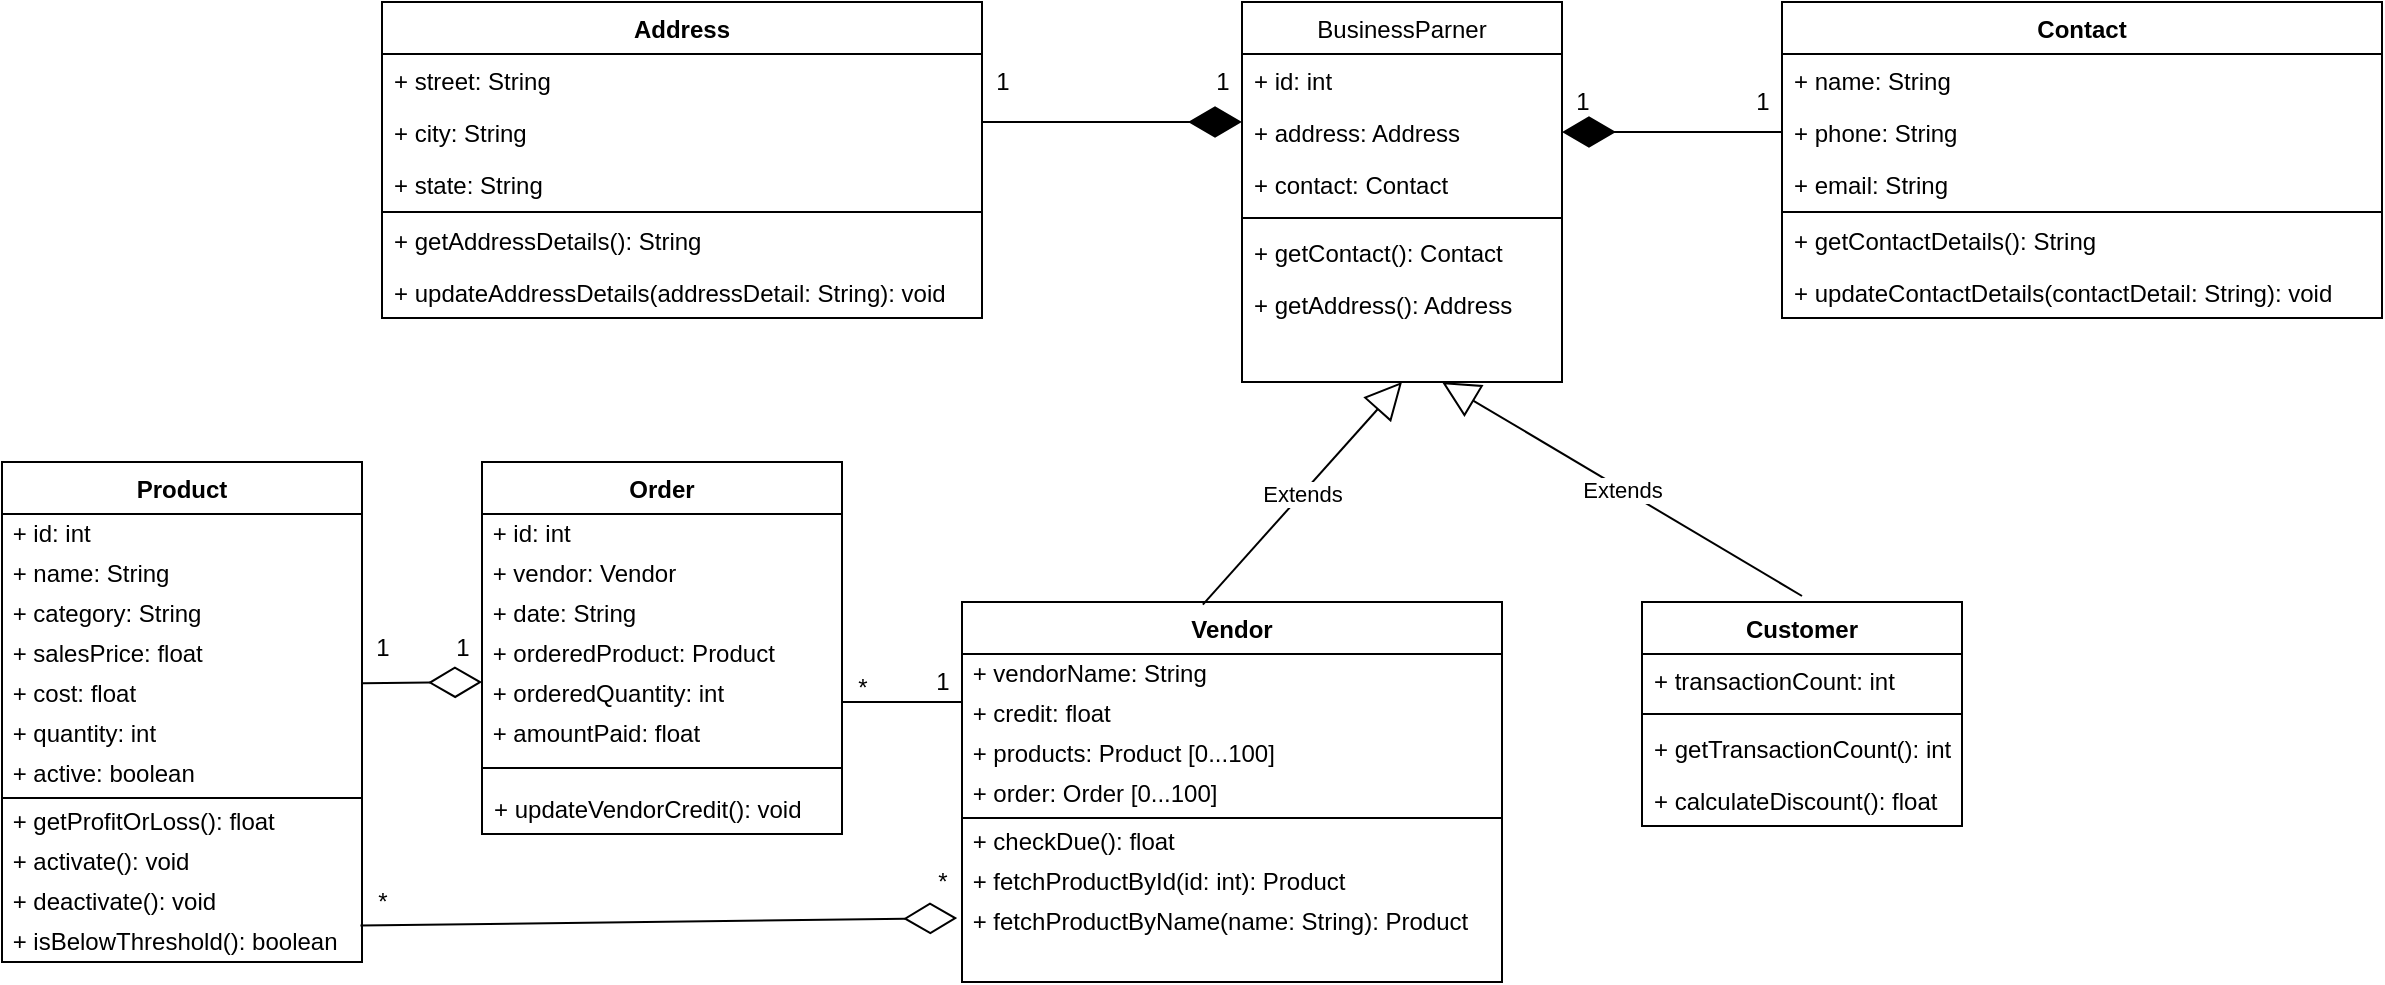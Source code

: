 <mxfile version="13.10.0" type="github">
  <diagram id="C5RBs43oDa-KdzZeNtuy" name="Page-1">
    <mxGraphModel dx="1483" dy="829" grid="1" gridSize="10" guides="1" tooltips="1" connect="1" arrows="1" fold="1" page="1" pageScale="1" pageWidth="827" pageHeight="1169" math="0" shadow="0">
      <root>
        <mxCell id="WIyWlLk6GJQsqaUBKTNV-0" />
        <mxCell id="WIyWlLk6GJQsqaUBKTNV-1" parent="WIyWlLk6GJQsqaUBKTNV-0" />
        <mxCell id="zkfFHV4jXpPFQw0GAbJ--6" value="Vendor" style="swimlane;fontStyle=1;align=center;verticalAlign=top;childLayout=stackLayout;horizontal=1;startSize=26;horizontalStack=0;resizeParent=1;resizeLast=0;collapsible=1;marginBottom=0;rounded=0;shadow=0;strokeWidth=1;" parent="WIyWlLk6GJQsqaUBKTNV-1" vertex="1">
          <mxGeometry x="500" y="420" width="270" height="190" as="geometry">
            <mxRectangle x="130" y="380" width="160" height="26" as="alternateBounds" />
          </mxGeometry>
        </mxCell>
        <mxCell id="-BMvtD9iF8CpCJzqYJ93-52" value="&amp;nbsp;+ vendorName: String" style="text;html=1;align=left;verticalAlign=middle;resizable=0;points=[];autosize=1;" vertex="1" parent="zkfFHV4jXpPFQw0GAbJ--6">
          <mxGeometry y="26" width="270" height="20" as="geometry" />
        </mxCell>
        <mxCell id="-BMvtD9iF8CpCJzqYJ93-53" value="&amp;nbsp;+ credit: float" style="text;html=1;align=left;verticalAlign=middle;resizable=0;points=[];autosize=1;" vertex="1" parent="zkfFHV4jXpPFQw0GAbJ--6">
          <mxGeometry y="46" width="270" height="20" as="geometry" />
        </mxCell>
        <mxCell id="-BMvtD9iF8CpCJzqYJ93-54" value="&amp;nbsp;+ products: Product [0...100]" style="text;html=1;align=left;verticalAlign=middle;resizable=0;points=[];autosize=1;" vertex="1" parent="zkfFHV4jXpPFQw0GAbJ--6">
          <mxGeometry y="66" width="270" height="20" as="geometry" />
        </mxCell>
        <mxCell id="-BMvtD9iF8CpCJzqYJ93-55" value="&amp;nbsp;+ order: Order [0...100]" style="text;html=1;align=left;verticalAlign=middle;resizable=0;points=[];autosize=1;" vertex="1" parent="zkfFHV4jXpPFQw0GAbJ--6">
          <mxGeometry y="86" width="270" height="20" as="geometry" />
        </mxCell>
        <mxCell id="zkfFHV4jXpPFQw0GAbJ--9" value="" style="line;html=1;strokeWidth=1;align=left;verticalAlign=middle;spacingTop=-1;spacingLeft=3;spacingRight=3;rotatable=0;labelPosition=right;points=[];portConstraint=eastwest;" parent="zkfFHV4jXpPFQw0GAbJ--6" vertex="1">
          <mxGeometry y="106" width="270" height="4" as="geometry" />
        </mxCell>
        <mxCell id="-BMvtD9iF8CpCJzqYJ93-56" value="&amp;nbsp;+ checkDue(): float" style="text;html=1;align=left;verticalAlign=middle;resizable=0;points=[];autosize=1;" vertex="1" parent="zkfFHV4jXpPFQw0GAbJ--6">
          <mxGeometry y="110" width="270" height="20" as="geometry" />
        </mxCell>
        <mxCell id="-BMvtD9iF8CpCJzqYJ93-57" value="&amp;nbsp;+ fetchProductById(id: int): Product" style="text;html=1;align=left;verticalAlign=middle;resizable=0;points=[];autosize=1;" vertex="1" parent="zkfFHV4jXpPFQw0GAbJ--6">
          <mxGeometry y="130" width="270" height="20" as="geometry" />
        </mxCell>
        <mxCell id="-BMvtD9iF8CpCJzqYJ93-58" value="&amp;nbsp;+ fetchProductByName(name: String): Product" style="text;html=1;align=left;verticalAlign=middle;resizable=0;points=[];autosize=1;" vertex="1" parent="zkfFHV4jXpPFQw0GAbJ--6">
          <mxGeometry y="150" width="270" height="20" as="geometry" />
        </mxCell>
        <mxCell id="zkfFHV4jXpPFQw0GAbJ--17" value="BusinessParner" style="swimlane;fontStyle=0;align=center;verticalAlign=top;childLayout=stackLayout;horizontal=1;startSize=26;horizontalStack=0;resizeParent=1;resizeLast=0;collapsible=1;marginBottom=0;rounded=0;shadow=0;strokeWidth=1;" parent="WIyWlLk6GJQsqaUBKTNV-1" vertex="1">
          <mxGeometry x="640" y="120" width="160" height="190" as="geometry">
            <mxRectangle x="550" y="140" width="160" height="26" as="alternateBounds" />
          </mxGeometry>
        </mxCell>
        <mxCell id="zkfFHV4jXpPFQw0GAbJ--18" value="+ id: int" style="text;align=left;verticalAlign=top;spacingLeft=4;spacingRight=4;overflow=hidden;rotatable=0;points=[[0,0.5],[1,0.5]];portConstraint=eastwest;" parent="zkfFHV4jXpPFQw0GAbJ--17" vertex="1">
          <mxGeometry y="26" width="160" height="26" as="geometry" />
        </mxCell>
        <mxCell id="zkfFHV4jXpPFQw0GAbJ--19" value="+ address: Address&#xa;" style="text;align=left;verticalAlign=top;spacingLeft=4;spacingRight=4;overflow=hidden;rotatable=0;points=[[0,0.5],[1,0.5]];portConstraint=eastwest;rounded=0;shadow=0;html=0;" parent="zkfFHV4jXpPFQw0GAbJ--17" vertex="1">
          <mxGeometry y="52" width="160" height="26" as="geometry" />
        </mxCell>
        <mxCell id="zkfFHV4jXpPFQw0GAbJ--20" value="+ contact: Contact" style="text;align=left;verticalAlign=top;spacingLeft=4;spacingRight=4;overflow=hidden;rotatable=0;points=[[0,0.5],[1,0.5]];portConstraint=eastwest;rounded=0;shadow=0;html=0;" parent="zkfFHV4jXpPFQw0GAbJ--17" vertex="1">
          <mxGeometry y="78" width="160" height="26" as="geometry" />
        </mxCell>
        <mxCell id="zkfFHV4jXpPFQw0GAbJ--23" value="" style="line;html=1;strokeWidth=1;align=left;verticalAlign=middle;spacingTop=-1;spacingLeft=3;spacingRight=3;rotatable=0;labelPosition=right;points=[];portConstraint=eastwest;" parent="zkfFHV4jXpPFQw0GAbJ--17" vertex="1">
          <mxGeometry y="104" width="160" height="8" as="geometry" />
        </mxCell>
        <mxCell id="zkfFHV4jXpPFQw0GAbJ--24" value="+ getContact(): Contact" style="text;align=left;verticalAlign=top;spacingLeft=4;spacingRight=4;overflow=hidden;rotatable=0;points=[[0,0.5],[1,0.5]];portConstraint=eastwest;" parent="zkfFHV4jXpPFQw0GAbJ--17" vertex="1">
          <mxGeometry y="112" width="160" height="26" as="geometry" />
        </mxCell>
        <mxCell id="zkfFHV4jXpPFQw0GAbJ--25" value="+ getAddress(): Address" style="text;align=left;verticalAlign=top;spacingLeft=4;spacingRight=4;overflow=hidden;rotatable=0;points=[[0,0.5],[1,0.5]];portConstraint=eastwest;" parent="zkfFHV4jXpPFQw0GAbJ--17" vertex="1">
          <mxGeometry y="138" width="160" height="26" as="geometry" />
        </mxCell>
        <mxCell id="-BMvtD9iF8CpCJzqYJ93-10" value="Order" style="swimlane;fontStyle=1;align=center;verticalAlign=top;childLayout=stackLayout;horizontal=1;startSize=26;horizontalStack=0;resizeParent=1;resizeParentMax=0;resizeLast=0;collapsible=1;marginBottom=0;" vertex="1" parent="WIyWlLk6GJQsqaUBKTNV-1">
          <mxGeometry x="260" y="350" width="180" height="186" as="geometry" />
        </mxCell>
        <mxCell id="-BMvtD9iF8CpCJzqYJ93-15" value="&amp;nbsp;+ id: int" style="text;html=1;align=left;verticalAlign=middle;resizable=0;points=[];autosize=1;" vertex="1" parent="-BMvtD9iF8CpCJzqYJ93-10">
          <mxGeometry y="26" width="180" height="20" as="geometry" />
        </mxCell>
        <mxCell id="-BMvtD9iF8CpCJzqYJ93-16" value="&amp;nbsp;+ vendor: Vendor" style="text;html=1;align=left;verticalAlign=middle;resizable=0;points=[];autosize=1;" vertex="1" parent="-BMvtD9iF8CpCJzqYJ93-10">
          <mxGeometry y="46" width="180" height="20" as="geometry" />
        </mxCell>
        <mxCell id="-BMvtD9iF8CpCJzqYJ93-17" value="&amp;nbsp;+ date: String" style="text;html=1;align=left;verticalAlign=middle;resizable=0;points=[];autosize=1;" vertex="1" parent="-BMvtD9iF8CpCJzqYJ93-10">
          <mxGeometry y="66" width="180" height="20" as="geometry" />
        </mxCell>
        <mxCell id="-BMvtD9iF8CpCJzqYJ93-19" value="&amp;nbsp;+ orderedProduct: Product" style="text;html=1;align=left;verticalAlign=middle;resizable=0;points=[];autosize=1;" vertex="1" parent="-BMvtD9iF8CpCJzqYJ93-10">
          <mxGeometry y="86" width="180" height="20" as="geometry" />
        </mxCell>
        <mxCell id="-BMvtD9iF8CpCJzqYJ93-20" value="&amp;nbsp;+ orderedQuantity: int" style="text;html=1;align=left;verticalAlign=middle;resizable=0;points=[];autosize=1;" vertex="1" parent="-BMvtD9iF8CpCJzqYJ93-10">
          <mxGeometry y="106" width="180" height="20" as="geometry" />
        </mxCell>
        <mxCell id="-BMvtD9iF8CpCJzqYJ93-95" value="" style="endArrow=none;html=1;edgeStyle=orthogonalEdgeStyle;" edge="1" parent="-BMvtD9iF8CpCJzqYJ93-10">
          <mxGeometry relative="1" as="geometry">
            <mxPoint x="180" y="120" as="sourcePoint" />
            <mxPoint x="240" y="120" as="targetPoint" />
          </mxGeometry>
        </mxCell>
        <mxCell id="-BMvtD9iF8CpCJzqYJ93-21" value="&amp;nbsp;+ amountPaid: float" style="text;html=1;align=left;verticalAlign=middle;resizable=0;points=[];autosize=1;" vertex="1" parent="-BMvtD9iF8CpCJzqYJ93-10">
          <mxGeometry y="126" width="180" height="20" as="geometry" />
        </mxCell>
        <mxCell id="-BMvtD9iF8CpCJzqYJ93-12" value="" style="line;strokeWidth=1;fillColor=none;align=left;verticalAlign=middle;spacingTop=-1;spacingLeft=3;spacingRight=3;rotatable=0;labelPosition=right;points=[];portConstraint=eastwest;" vertex="1" parent="-BMvtD9iF8CpCJzqYJ93-10">
          <mxGeometry y="146" width="180" height="14" as="geometry" />
        </mxCell>
        <mxCell id="-BMvtD9iF8CpCJzqYJ93-13" value="+ updateVendorCredit(): void" style="text;strokeColor=none;fillColor=none;align=left;verticalAlign=top;spacingLeft=4;spacingRight=4;overflow=hidden;rotatable=0;points=[[0,0.5],[1,0.5]];portConstraint=eastwest;" vertex="1" parent="-BMvtD9iF8CpCJzqYJ93-10">
          <mxGeometry y="160" width="180" height="26" as="geometry" />
        </mxCell>
        <mxCell id="-BMvtD9iF8CpCJzqYJ93-22" value="Product" style="swimlane;fontStyle=1;align=center;verticalAlign=top;childLayout=stackLayout;horizontal=1;startSize=26;horizontalStack=0;resizeParent=1;resizeParentMax=0;resizeLast=0;collapsible=1;marginBottom=0;" vertex="1" parent="WIyWlLk6GJQsqaUBKTNV-1">
          <mxGeometry x="20" y="350" width="180" height="250" as="geometry" />
        </mxCell>
        <mxCell id="-BMvtD9iF8CpCJzqYJ93-34" value="&amp;nbsp;+ id: int" style="text;html=1;align=left;verticalAlign=middle;resizable=0;points=[];autosize=1;" vertex="1" parent="-BMvtD9iF8CpCJzqYJ93-22">
          <mxGeometry y="26" width="180" height="20" as="geometry" />
        </mxCell>
        <mxCell id="-BMvtD9iF8CpCJzqYJ93-35" value="&amp;nbsp;+ name: String" style="text;html=1;align=left;verticalAlign=middle;resizable=0;points=[];autosize=1;" vertex="1" parent="-BMvtD9iF8CpCJzqYJ93-22">
          <mxGeometry y="46" width="180" height="20" as="geometry" />
        </mxCell>
        <mxCell id="-BMvtD9iF8CpCJzqYJ93-36" value="&amp;nbsp;+ category: String" style="text;html=1;align=left;verticalAlign=middle;resizable=0;points=[];autosize=1;" vertex="1" parent="-BMvtD9iF8CpCJzqYJ93-22">
          <mxGeometry y="66" width="180" height="20" as="geometry" />
        </mxCell>
        <mxCell id="-BMvtD9iF8CpCJzqYJ93-37" value="&amp;nbsp;+ salesPrice: float" style="text;html=1;align=left;verticalAlign=middle;resizable=0;points=[];autosize=1;" vertex="1" parent="-BMvtD9iF8CpCJzqYJ93-22">
          <mxGeometry y="86" width="180" height="20" as="geometry" />
        </mxCell>
        <mxCell id="-BMvtD9iF8CpCJzqYJ93-38" value="&amp;nbsp;+ cost: float" style="text;html=1;align=left;verticalAlign=middle;resizable=0;points=[];autosize=1;" vertex="1" parent="-BMvtD9iF8CpCJzqYJ93-22">
          <mxGeometry y="106" width="180" height="20" as="geometry" />
        </mxCell>
        <mxCell id="-BMvtD9iF8CpCJzqYJ93-39" value="&amp;nbsp;+ quantity: int" style="text;html=1;align=left;verticalAlign=middle;resizable=0;points=[];autosize=1;" vertex="1" parent="-BMvtD9iF8CpCJzqYJ93-22">
          <mxGeometry y="126" width="180" height="20" as="geometry" />
        </mxCell>
        <mxCell id="-BMvtD9iF8CpCJzqYJ93-40" value="&amp;nbsp;+ active: boolean" style="text;html=1;align=left;verticalAlign=middle;resizable=0;points=[];autosize=1;" vertex="1" parent="-BMvtD9iF8CpCJzqYJ93-22">
          <mxGeometry y="146" width="180" height="20" as="geometry" />
        </mxCell>
        <mxCell id="-BMvtD9iF8CpCJzqYJ93-24" value="" style="line;strokeWidth=1;fillColor=none;align=left;verticalAlign=middle;spacingTop=-1;spacingLeft=3;spacingRight=3;rotatable=0;labelPosition=right;points=[];portConstraint=eastwest;" vertex="1" parent="-BMvtD9iF8CpCJzqYJ93-22">
          <mxGeometry y="166" width="180" height="4" as="geometry" />
        </mxCell>
        <mxCell id="-BMvtD9iF8CpCJzqYJ93-42" value="&amp;nbsp;+ getProfitOrLoss(): float" style="text;html=1;align=left;verticalAlign=middle;resizable=0;points=[];autosize=1;" vertex="1" parent="-BMvtD9iF8CpCJzqYJ93-22">
          <mxGeometry y="170" width="180" height="20" as="geometry" />
        </mxCell>
        <mxCell id="-BMvtD9iF8CpCJzqYJ93-43" value="&amp;nbsp;+ activate(): void" style="text;html=1;align=left;verticalAlign=middle;resizable=0;points=[];autosize=1;" vertex="1" parent="-BMvtD9iF8CpCJzqYJ93-22">
          <mxGeometry y="190" width="180" height="20" as="geometry" />
        </mxCell>
        <mxCell id="-BMvtD9iF8CpCJzqYJ93-44" value="&amp;nbsp;+ deactivate(): void" style="text;html=1;align=left;verticalAlign=middle;resizable=0;points=[];autosize=1;" vertex="1" parent="-BMvtD9iF8CpCJzqYJ93-22">
          <mxGeometry y="210" width="180" height="20" as="geometry" />
        </mxCell>
        <mxCell id="-BMvtD9iF8CpCJzqYJ93-45" value="&amp;nbsp;+ isBelowThreshold(): boolean" style="text;html=1;align=left;verticalAlign=middle;resizable=0;points=[];autosize=1;" vertex="1" parent="-BMvtD9iF8CpCJzqYJ93-22">
          <mxGeometry y="230" width="180" height="20" as="geometry" />
        </mxCell>
        <mxCell id="-BMvtD9iF8CpCJzqYJ93-46" value="" style="endArrow=diamondThin;endFill=0;endSize=24;html=1;exitX=1.002;exitY=0.23;exitDx=0;exitDy=0;exitPerimeter=0;" edge="1" parent="WIyWlLk6GJQsqaUBKTNV-1" source="-BMvtD9iF8CpCJzqYJ93-38">
          <mxGeometry width="160" relative="1" as="geometry">
            <mxPoint x="120" y="460" as="sourcePoint" />
            <mxPoint x="260" y="460" as="targetPoint" />
          </mxGeometry>
        </mxCell>
        <mxCell id="-BMvtD9iF8CpCJzqYJ93-47" value="1" style="text;html=1;align=center;verticalAlign=middle;resizable=0;points=[];autosize=1;" vertex="1" parent="WIyWlLk6GJQsqaUBKTNV-1">
          <mxGeometry x="200" y="433" width="20" height="20" as="geometry" />
        </mxCell>
        <mxCell id="-BMvtD9iF8CpCJzqYJ93-51" value="1" style="text;html=1;align=center;verticalAlign=middle;resizable=0;points=[];autosize=1;" vertex="1" parent="WIyWlLk6GJQsqaUBKTNV-1">
          <mxGeometry x="240" y="433" width="20" height="20" as="geometry" />
        </mxCell>
        <mxCell id="-BMvtD9iF8CpCJzqYJ93-59" value="Customer" style="swimlane;fontStyle=1;align=center;verticalAlign=top;childLayout=stackLayout;horizontal=1;startSize=26;horizontalStack=0;resizeParent=1;resizeParentMax=0;resizeLast=0;collapsible=1;marginBottom=0;" vertex="1" parent="WIyWlLk6GJQsqaUBKTNV-1">
          <mxGeometry x="840" y="420" width="160" height="112" as="geometry" />
        </mxCell>
        <mxCell id="-BMvtD9iF8CpCJzqYJ93-60" value="+ transactionCount: int" style="text;strokeColor=none;fillColor=none;align=left;verticalAlign=top;spacingLeft=4;spacingRight=4;overflow=hidden;rotatable=0;points=[[0,0.5],[1,0.5]];portConstraint=eastwest;" vertex="1" parent="-BMvtD9iF8CpCJzqYJ93-59">
          <mxGeometry y="26" width="160" height="26" as="geometry" />
        </mxCell>
        <mxCell id="-BMvtD9iF8CpCJzqYJ93-61" value="" style="line;strokeWidth=1;fillColor=none;align=left;verticalAlign=middle;spacingTop=-1;spacingLeft=3;spacingRight=3;rotatable=0;labelPosition=right;points=[];portConstraint=eastwest;" vertex="1" parent="-BMvtD9iF8CpCJzqYJ93-59">
          <mxGeometry y="52" width="160" height="8" as="geometry" />
        </mxCell>
        <mxCell id="-BMvtD9iF8CpCJzqYJ93-62" value="+ getTransactionCount(): int" style="text;strokeColor=none;fillColor=none;align=left;verticalAlign=top;spacingLeft=4;spacingRight=4;overflow=hidden;rotatable=0;points=[[0,0.5],[1,0.5]];portConstraint=eastwest;" vertex="1" parent="-BMvtD9iF8CpCJzqYJ93-59">
          <mxGeometry y="60" width="160" height="26" as="geometry" />
        </mxCell>
        <mxCell id="-BMvtD9iF8CpCJzqYJ93-64" value="+ calculateDiscount(): float" style="text;strokeColor=none;fillColor=none;align=left;verticalAlign=top;spacingLeft=4;spacingRight=4;overflow=hidden;rotatable=0;points=[[0,0.5],[1,0.5]];portConstraint=eastwest;" vertex="1" parent="-BMvtD9iF8CpCJzqYJ93-59">
          <mxGeometry y="86" width="160" height="26" as="geometry" />
        </mxCell>
        <mxCell id="-BMvtD9iF8CpCJzqYJ93-65" value="Address" style="swimlane;fontStyle=1;align=center;verticalAlign=top;childLayout=stackLayout;horizontal=1;startSize=26;horizontalStack=0;resizeParent=1;resizeParentMax=0;resizeLast=0;collapsible=1;marginBottom=0;" vertex="1" parent="WIyWlLk6GJQsqaUBKTNV-1">
          <mxGeometry x="210" y="120" width="300" height="158" as="geometry" />
        </mxCell>
        <mxCell id="-BMvtD9iF8CpCJzqYJ93-66" value="+ street: String" style="text;strokeColor=none;fillColor=none;align=left;verticalAlign=top;spacingLeft=4;spacingRight=4;overflow=hidden;rotatable=0;points=[[0,0.5],[1,0.5]];portConstraint=eastwest;" vertex="1" parent="-BMvtD9iF8CpCJzqYJ93-65">
          <mxGeometry y="26" width="300" height="26" as="geometry" />
        </mxCell>
        <mxCell id="-BMvtD9iF8CpCJzqYJ93-83" value="" style="endArrow=diamondThin;endFill=1;endSize=24;html=1;" edge="1" parent="-BMvtD9iF8CpCJzqYJ93-65">
          <mxGeometry width="160" relative="1" as="geometry">
            <mxPoint x="300" y="60" as="sourcePoint" />
            <mxPoint x="430" y="60" as="targetPoint" />
          </mxGeometry>
        </mxCell>
        <mxCell id="-BMvtD9iF8CpCJzqYJ93-72" value="+ city: String" style="text;strokeColor=none;fillColor=none;align=left;verticalAlign=top;spacingLeft=4;spacingRight=4;overflow=hidden;rotatable=0;points=[[0,0.5],[1,0.5]];portConstraint=eastwest;" vertex="1" parent="-BMvtD9iF8CpCJzqYJ93-65">
          <mxGeometry y="52" width="300" height="26" as="geometry" />
        </mxCell>
        <mxCell id="-BMvtD9iF8CpCJzqYJ93-73" value="+ state: String" style="text;strokeColor=none;fillColor=none;align=left;verticalAlign=top;spacingLeft=4;spacingRight=4;overflow=hidden;rotatable=0;points=[[0,0.5],[1,0.5]];portConstraint=eastwest;" vertex="1" parent="-BMvtD9iF8CpCJzqYJ93-65">
          <mxGeometry y="78" width="300" height="26" as="geometry" />
        </mxCell>
        <mxCell id="-BMvtD9iF8CpCJzqYJ93-67" value="" style="line;strokeWidth=1;fillColor=none;align=left;verticalAlign=middle;spacingTop=-1;spacingLeft=3;spacingRight=3;rotatable=0;labelPosition=right;points=[];portConstraint=eastwest;" vertex="1" parent="-BMvtD9iF8CpCJzqYJ93-65">
          <mxGeometry y="104" width="300" height="2" as="geometry" />
        </mxCell>
        <mxCell id="-BMvtD9iF8CpCJzqYJ93-68" value="+ getAddressDetails(): String" style="text;strokeColor=none;fillColor=none;align=left;verticalAlign=top;spacingLeft=4;spacingRight=4;overflow=hidden;rotatable=0;points=[[0,0.5],[1,0.5]];portConstraint=eastwest;" vertex="1" parent="-BMvtD9iF8CpCJzqYJ93-65">
          <mxGeometry y="106" width="300" height="26" as="geometry" />
        </mxCell>
        <mxCell id="-BMvtD9iF8CpCJzqYJ93-74" value="+ updateAddressDetails(addressDetail: String): void" style="text;strokeColor=none;fillColor=none;align=left;verticalAlign=top;spacingLeft=4;spacingRight=4;overflow=hidden;rotatable=0;points=[[0,0.5],[1,0.5]];portConstraint=eastwest;" vertex="1" parent="-BMvtD9iF8CpCJzqYJ93-65">
          <mxGeometry y="132" width="300" height="26" as="geometry" />
        </mxCell>
        <mxCell id="-BMvtD9iF8CpCJzqYJ93-75" value="Contact" style="swimlane;fontStyle=1;align=center;verticalAlign=top;childLayout=stackLayout;horizontal=1;startSize=26;horizontalStack=0;resizeParent=1;resizeParentMax=0;resizeLast=0;collapsible=1;marginBottom=0;" vertex="1" parent="WIyWlLk6GJQsqaUBKTNV-1">
          <mxGeometry x="910" y="120" width="300" height="158" as="geometry" />
        </mxCell>
        <mxCell id="-BMvtD9iF8CpCJzqYJ93-76" value="+ name: String" style="text;strokeColor=none;fillColor=none;align=left;verticalAlign=top;spacingLeft=4;spacingRight=4;overflow=hidden;rotatable=0;points=[[0,0.5],[1,0.5]];portConstraint=eastwest;" vertex="1" parent="-BMvtD9iF8CpCJzqYJ93-75">
          <mxGeometry y="26" width="300" height="26" as="geometry" />
        </mxCell>
        <mxCell id="-BMvtD9iF8CpCJzqYJ93-77" value="+ phone: String" style="text;strokeColor=none;fillColor=none;align=left;verticalAlign=top;spacingLeft=4;spacingRight=4;overflow=hidden;rotatable=0;points=[[0,0.5],[1,0.5]];portConstraint=eastwest;" vertex="1" parent="-BMvtD9iF8CpCJzqYJ93-75">
          <mxGeometry y="52" width="300" height="26" as="geometry" />
        </mxCell>
        <mxCell id="-BMvtD9iF8CpCJzqYJ93-78" value="+ email: String" style="text;strokeColor=none;fillColor=none;align=left;verticalAlign=top;spacingLeft=4;spacingRight=4;overflow=hidden;rotatable=0;points=[[0,0.5],[1,0.5]];portConstraint=eastwest;" vertex="1" parent="-BMvtD9iF8CpCJzqYJ93-75">
          <mxGeometry y="78" width="300" height="26" as="geometry" />
        </mxCell>
        <mxCell id="-BMvtD9iF8CpCJzqYJ93-79" value="" style="line;strokeWidth=1;fillColor=none;align=left;verticalAlign=middle;spacingTop=-1;spacingLeft=3;spacingRight=3;rotatable=0;labelPosition=right;points=[];portConstraint=eastwest;" vertex="1" parent="-BMvtD9iF8CpCJzqYJ93-75">
          <mxGeometry y="104" width="300" height="2" as="geometry" />
        </mxCell>
        <mxCell id="-BMvtD9iF8CpCJzqYJ93-80" value="+ getContactDetails(): String" style="text;strokeColor=none;fillColor=none;align=left;verticalAlign=top;spacingLeft=4;spacingRight=4;overflow=hidden;rotatable=0;points=[[0,0.5],[1,0.5]];portConstraint=eastwest;" vertex="1" parent="-BMvtD9iF8CpCJzqYJ93-75">
          <mxGeometry y="106" width="300" height="26" as="geometry" />
        </mxCell>
        <mxCell id="-BMvtD9iF8CpCJzqYJ93-81" value="+ updateContactDetails(contactDetail: String): void" style="text;strokeColor=none;fillColor=none;align=left;verticalAlign=top;spacingLeft=4;spacingRight=4;overflow=hidden;rotatable=0;points=[[0,0.5],[1,0.5]];portConstraint=eastwest;" vertex="1" parent="-BMvtD9iF8CpCJzqYJ93-75">
          <mxGeometry y="132" width="300" height="26" as="geometry" />
        </mxCell>
        <mxCell id="-BMvtD9iF8CpCJzqYJ93-84" value="" style="endArrow=diamondThin;endFill=1;endSize=24;html=1;exitX=0;exitY=0.5;exitDx=0;exitDy=0;entryX=1;entryY=0.5;entryDx=0;entryDy=0;" edge="1" parent="WIyWlLk6GJQsqaUBKTNV-1" source="-BMvtD9iF8CpCJzqYJ93-77" target="zkfFHV4jXpPFQw0GAbJ--19">
          <mxGeometry width="160" relative="1" as="geometry">
            <mxPoint x="800" y="180" as="sourcePoint" />
            <mxPoint x="830" y="240" as="targetPoint" />
          </mxGeometry>
        </mxCell>
        <mxCell id="-BMvtD9iF8CpCJzqYJ93-85" value="1" style="text;html=1;align=center;verticalAlign=middle;resizable=0;points=[];autosize=1;" vertex="1" parent="WIyWlLk6GJQsqaUBKTNV-1">
          <mxGeometry x="510" y="150" width="20" height="20" as="geometry" />
        </mxCell>
        <mxCell id="-BMvtD9iF8CpCJzqYJ93-86" value="1" style="text;html=1;align=center;verticalAlign=middle;resizable=0;points=[];autosize=1;" vertex="1" parent="WIyWlLk6GJQsqaUBKTNV-1">
          <mxGeometry x="620" y="150" width="20" height="20" as="geometry" />
        </mxCell>
        <mxCell id="-BMvtD9iF8CpCJzqYJ93-87" value="1" style="text;html=1;align=center;verticalAlign=middle;resizable=0;points=[];autosize=1;" vertex="1" parent="WIyWlLk6GJQsqaUBKTNV-1">
          <mxGeometry x="800" y="160" width="20" height="20" as="geometry" />
        </mxCell>
        <mxCell id="-BMvtD9iF8CpCJzqYJ93-88" value="1" style="text;html=1;align=center;verticalAlign=middle;resizable=0;points=[];autosize=1;" vertex="1" parent="WIyWlLk6GJQsqaUBKTNV-1">
          <mxGeometry x="890" y="160" width="20" height="20" as="geometry" />
        </mxCell>
        <mxCell id="-BMvtD9iF8CpCJzqYJ93-90" value="Extends" style="endArrow=block;endSize=16;endFill=0;html=1;exitX=0.446;exitY=0.007;exitDx=0;exitDy=0;exitPerimeter=0;entryX=0.5;entryY=1;entryDx=0;entryDy=0;" edge="1" parent="WIyWlLk6GJQsqaUBKTNV-1" source="zkfFHV4jXpPFQw0GAbJ--6" target="zkfFHV4jXpPFQw0GAbJ--17">
          <mxGeometry width="160" relative="1" as="geometry">
            <mxPoint x="610" y="360" as="sourcePoint" />
            <mxPoint x="730" y="320" as="targetPoint" />
          </mxGeometry>
        </mxCell>
        <mxCell id="-BMvtD9iF8CpCJzqYJ93-91" value="Extends" style="endArrow=block;endSize=16;endFill=0;html=1;" edge="1" parent="WIyWlLk6GJQsqaUBKTNV-1">
          <mxGeometry width="160" relative="1" as="geometry">
            <mxPoint x="920" y="417" as="sourcePoint" />
            <mxPoint x="740" y="310" as="targetPoint" />
          </mxGeometry>
        </mxCell>
        <mxCell id="-BMvtD9iF8CpCJzqYJ93-93" value="" style="endArrow=diamondThin;endFill=0;endSize=24;html=1;exitX=-0.039;exitY=1.09;exitDx=0;exitDy=0;exitPerimeter=0;entryX=-0.009;entryY=0.4;entryDx=0;entryDy=0;entryPerimeter=0;" edge="1" parent="WIyWlLk6GJQsqaUBKTNV-1" source="-BMvtD9iF8CpCJzqYJ93-101" target="-BMvtD9iF8CpCJzqYJ93-58">
          <mxGeometry width="160" relative="1" as="geometry">
            <mxPoint x="250" y="580" as="sourcePoint" />
            <mxPoint x="410" y="580" as="targetPoint" />
          </mxGeometry>
        </mxCell>
        <mxCell id="-BMvtD9iF8CpCJzqYJ93-98" value="*" style="text;html=1;align=center;verticalAlign=middle;resizable=0;points=[];autosize=1;" vertex="1" parent="WIyWlLk6GJQsqaUBKTNV-1">
          <mxGeometry x="440" y="453" width="20" height="20" as="geometry" />
        </mxCell>
        <mxCell id="-BMvtD9iF8CpCJzqYJ93-99" value="1" style="text;html=1;align=center;verticalAlign=middle;resizable=0;points=[];autosize=1;" vertex="1" parent="WIyWlLk6GJQsqaUBKTNV-1">
          <mxGeometry x="480" y="450" width="20" height="20" as="geometry" />
        </mxCell>
        <mxCell id="-BMvtD9iF8CpCJzqYJ93-100" value="*" style="text;html=1;align=center;verticalAlign=middle;resizable=0;points=[];autosize=1;" vertex="1" parent="WIyWlLk6GJQsqaUBKTNV-1">
          <mxGeometry x="480" y="550" width="20" height="20" as="geometry" />
        </mxCell>
        <mxCell id="-BMvtD9iF8CpCJzqYJ93-101" value="*" style="text;html=1;align=center;verticalAlign=middle;resizable=0;points=[];autosize=1;" vertex="1" parent="WIyWlLk6GJQsqaUBKTNV-1">
          <mxGeometry x="200" y="560" width="20" height="20" as="geometry" />
        </mxCell>
      </root>
    </mxGraphModel>
  </diagram>
</mxfile>

